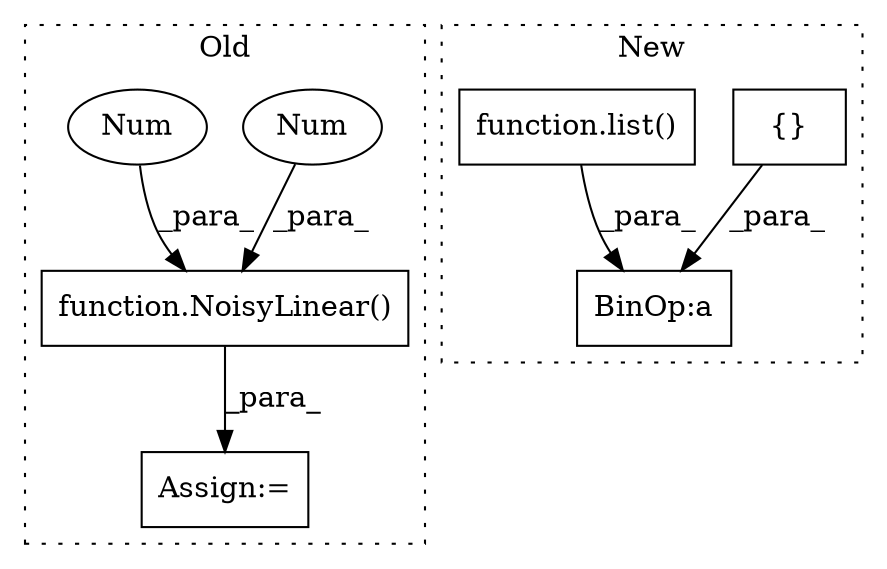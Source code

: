 digraph G {
subgraph cluster0 {
1 [label="function.NoisyLinear()" a="75" s="3051,3071" l="12,1" shape="box"];
5 [label="Num" a="76" s="3068" l="3" shape="ellipse"];
6 [label="Num" a="76" s="3063" l="3" shape="ellipse"];
7 [label="Assign:=" a="68" s="3048" l="3" shape="box"];
label = "Old";
style="dotted";
}
subgraph cluster1 {
2 [label="{}" a="59" s="3713,3723" l="1,0" shape="box"];
3 [label="BinOp:a" a="82" s="3714" l="31" shape="box"];
4 [label="function.list()" a="75" s="3727,3741" l="5,1" shape="box"];
label = "New";
style="dotted";
}
1 -> 7 [label="_para_"];
2 -> 3 [label="_para_"];
4 -> 3 [label="_para_"];
5 -> 1 [label="_para_"];
6 -> 1 [label="_para_"];
}